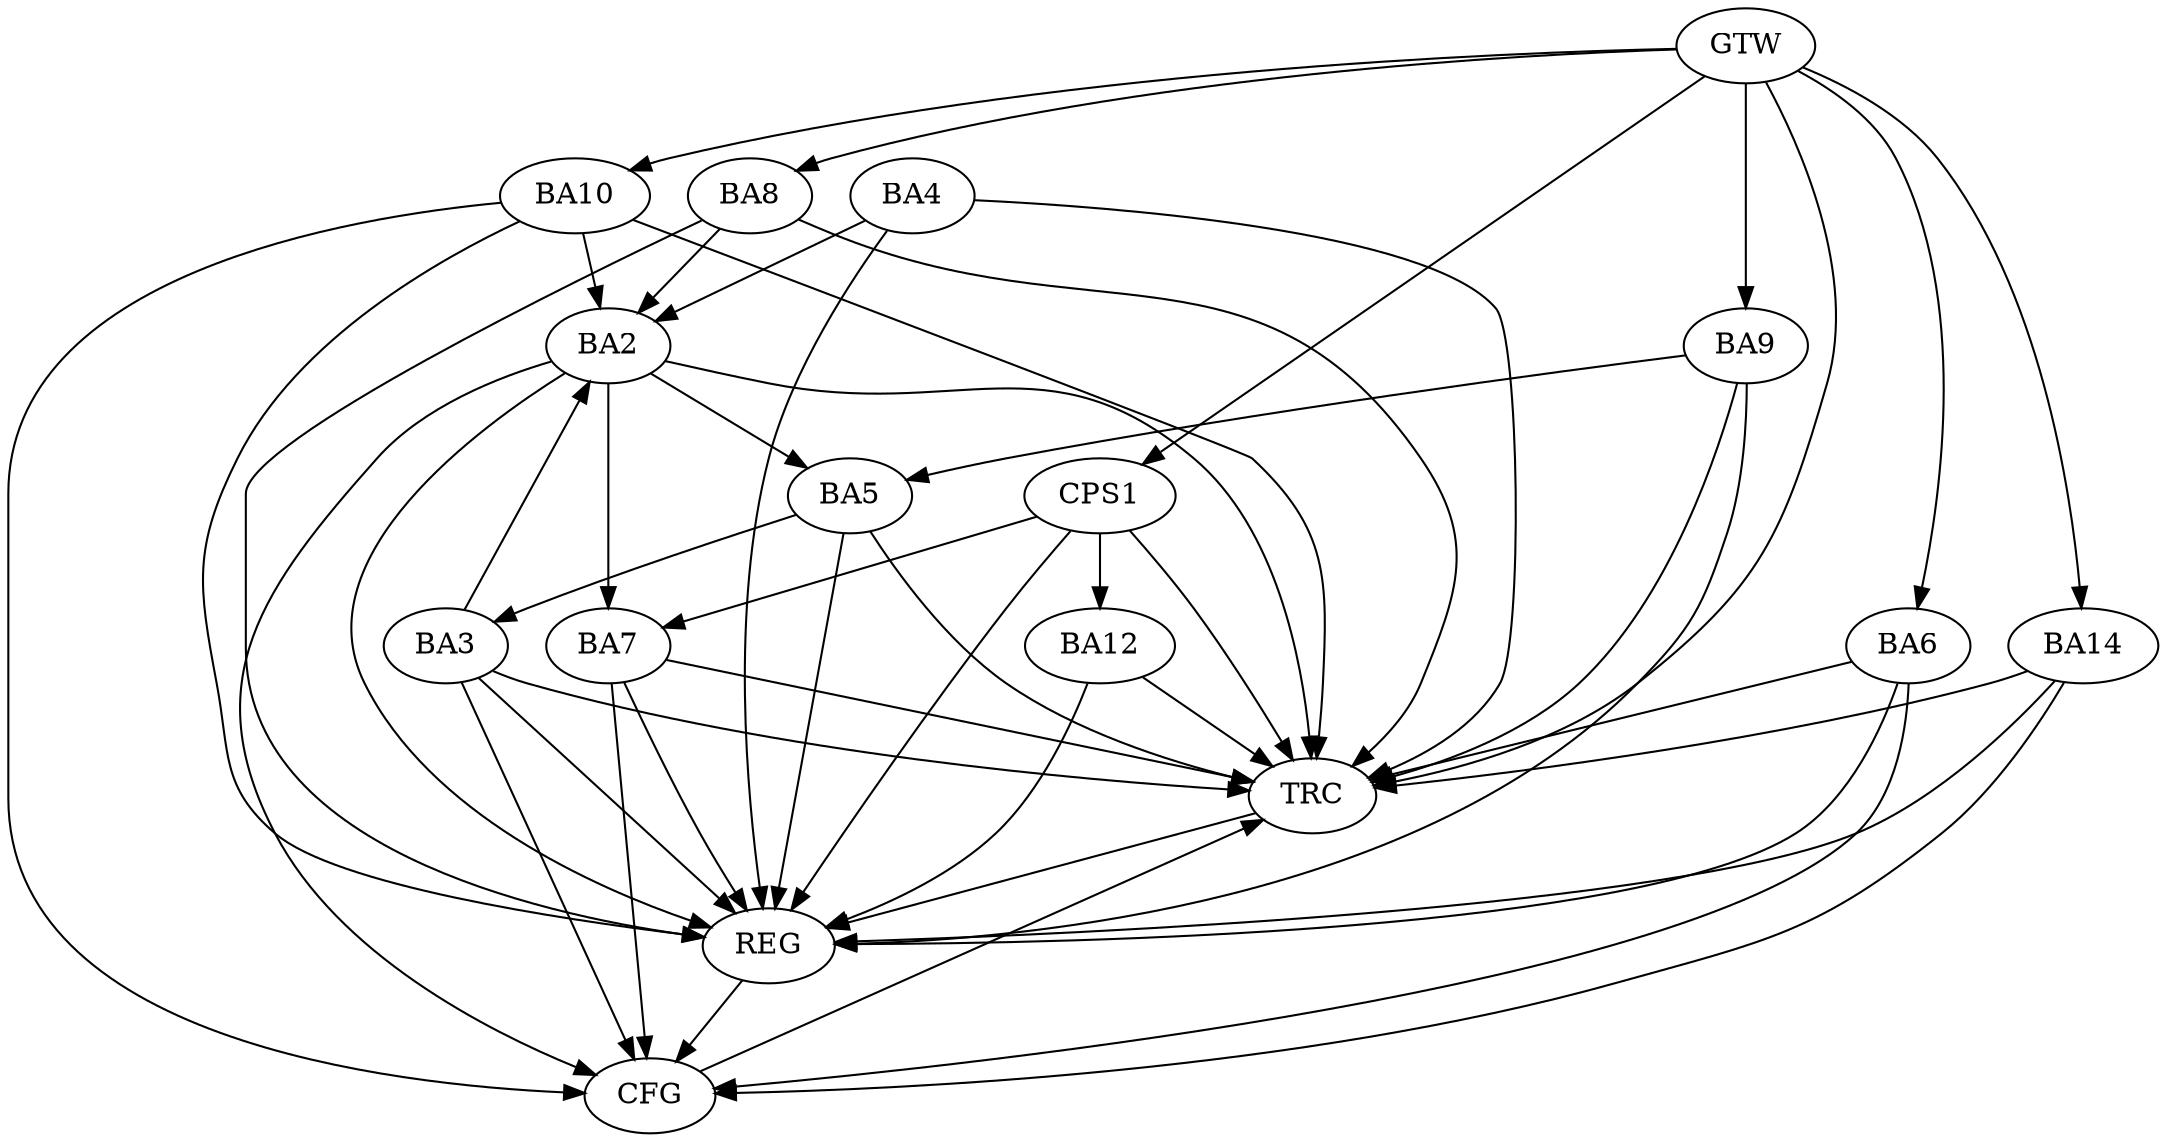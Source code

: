 strict digraph G {
  BA2 [ label="BA2" ];
  BA3 [ label="BA3" ];
  BA4 [ label="BA4" ];
  BA5 [ label="BA5" ];
  BA6 [ label="BA6" ];
  BA7 [ label="BA7" ];
  BA8 [ label="BA8" ];
  BA9 [ label="BA9" ];
  BA10 [ label="BA10" ];
  BA12 [ label="BA12" ];
  BA14 [ label="BA14" ];
  CPS1 [ label="CPS1" ];
  GTW [ label="GTW" ];
  REG [ label="REG" ];
  CFG [ label="CFG" ];
  TRC [ label="TRC" ];
  BA3 -> BA2;
  BA4 -> BA2;
  BA5 -> BA3;
  BA8 -> BA2;
  BA9 -> BA5;
  BA10 -> BA2;
  CPS1 -> BA7;
  CPS1 -> BA12;
  GTW -> BA6;
  GTW -> BA8;
  GTW -> BA9;
  GTW -> BA10;
  GTW -> BA14;
  GTW -> CPS1;
  BA2 -> REG;
  BA3 -> REG;
  BA4 -> REG;
  BA5 -> REG;
  BA6 -> REG;
  BA7 -> REG;
  BA8 -> REG;
  BA9 -> REG;
  BA10 -> REG;
  BA12 -> REG;
  BA14 -> REG;
  CPS1 -> REG;
  BA6 -> CFG;
  BA7 -> CFG;
  BA3 -> CFG;
  BA14 -> CFG;
  BA10 -> CFG;
  REG -> CFG;
  BA2 -> TRC;
  BA3 -> TRC;
  BA4 -> TRC;
  BA5 -> TRC;
  BA6 -> TRC;
  BA7 -> TRC;
  BA8 -> TRC;
  BA9 -> TRC;
  BA10 -> TRC;
  BA12 -> TRC;
  BA14 -> TRC;
  CPS1 -> TRC;
  GTW -> TRC;
  CFG -> TRC;
  TRC -> REG;
  BA2 -> CFG;
  BA2 -> BA7;
  BA2 -> BA5;
}
